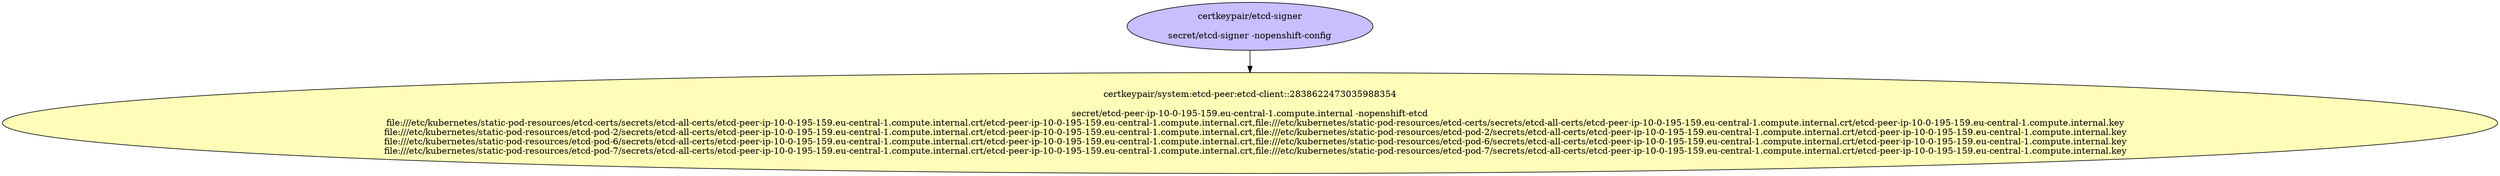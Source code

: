 digraph "Local Certificate" {
  // Node definitions.
  1 [
    label="certkeypair/etcd-signer\n\nsecret/etcd-signer -nopenshift-config\n"
    style=filled
    fillcolor="#c7bfff"
  ];
  7 [
    label="certkeypair/system:etcd-peer:etcd-client::2838622473035988354\n\nsecret/etcd-peer-ip-10-0-195-159.eu-central-1.compute.internal -nopenshift-etcd\n    file:///etc/kubernetes/static-pod-resources/etcd-certs/secrets/etcd-all-certs/etcd-peer-ip-10-0-195-159.eu-central-1.compute.internal.crt/etcd-peer-ip-10-0-195-159.eu-central-1.compute.internal.crt,file:///etc/kubernetes/static-pod-resources/etcd-certs/secrets/etcd-all-certs/etcd-peer-ip-10-0-195-159.eu-central-1.compute.internal.crt/etcd-peer-ip-10-0-195-159.eu-central-1.compute.internal.key\n    file:///etc/kubernetes/static-pod-resources/etcd-pod-2/secrets/etcd-all-certs/etcd-peer-ip-10-0-195-159.eu-central-1.compute.internal.crt/etcd-peer-ip-10-0-195-159.eu-central-1.compute.internal.crt,file:///etc/kubernetes/static-pod-resources/etcd-pod-2/secrets/etcd-all-certs/etcd-peer-ip-10-0-195-159.eu-central-1.compute.internal.crt/etcd-peer-ip-10-0-195-159.eu-central-1.compute.internal.key\n    file:///etc/kubernetes/static-pod-resources/etcd-pod-6/secrets/etcd-all-certs/etcd-peer-ip-10-0-195-159.eu-central-1.compute.internal.crt/etcd-peer-ip-10-0-195-159.eu-central-1.compute.internal.crt,file:///etc/kubernetes/static-pod-resources/etcd-pod-6/secrets/etcd-all-certs/etcd-peer-ip-10-0-195-159.eu-central-1.compute.internal.crt/etcd-peer-ip-10-0-195-159.eu-central-1.compute.internal.key\n    file:///etc/kubernetes/static-pod-resources/etcd-pod-7/secrets/etcd-all-certs/etcd-peer-ip-10-0-195-159.eu-central-1.compute.internal.crt/etcd-peer-ip-10-0-195-159.eu-central-1.compute.internal.crt,file:///etc/kubernetes/static-pod-resources/etcd-pod-7/secrets/etcd-all-certs/etcd-peer-ip-10-0-195-159.eu-central-1.compute.internal.crt/etcd-peer-ip-10-0-195-159.eu-central-1.compute.internal.key\n"
    style=filled
    fillcolor="#fffdb8"
  ];

  // Edge definitions.
  1 -> 7;
}